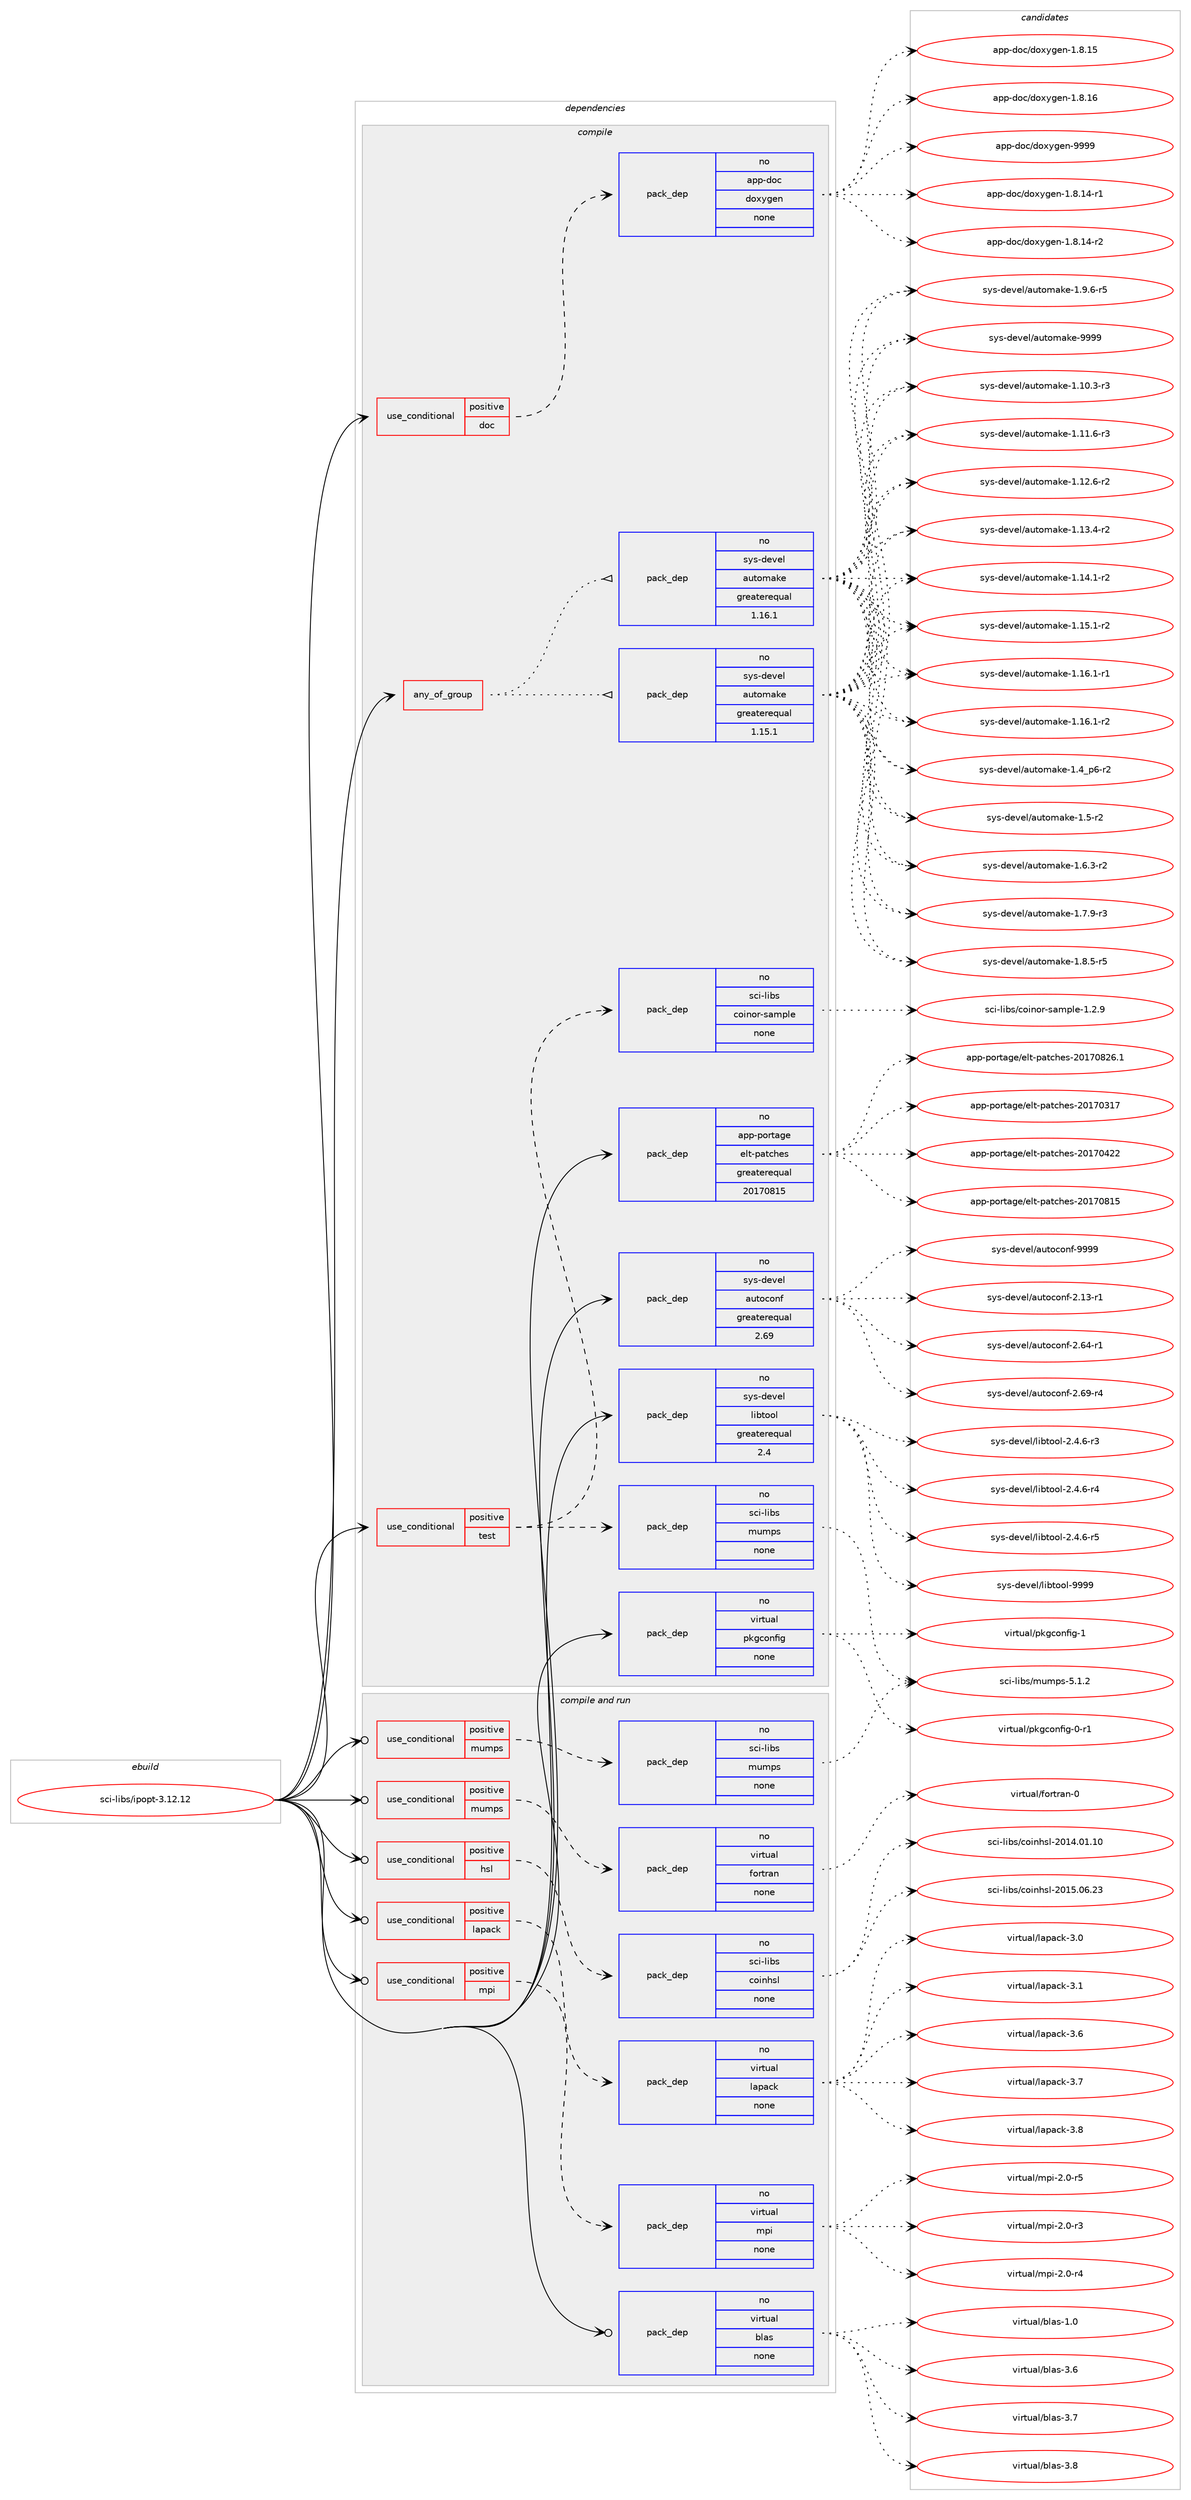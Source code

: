 digraph prolog {

# *************
# Graph options
# *************

newrank=true;
concentrate=true;
compound=true;
graph [rankdir=LR,fontname=Helvetica,fontsize=10,ranksep=1.5];#, ranksep=2.5, nodesep=0.2];
edge  [arrowhead=vee];
node  [fontname=Helvetica,fontsize=10];

# **********
# The ebuild
# **********

subgraph cluster_leftcol {
color=gray;
rank=same;
label=<<i>ebuild</i>>;
id [label="sci-libs/ipopt-3.12.12", color=red, width=4, href="../sci-libs/ipopt-3.12.12.svg"];
}

# ****************
# The dependencies
# ****************

subgraph cluster_midcol {
color=gray;
label=<<i>dependencies</i>>;
subgraph cluster_compile {
fillcolor="#eeeeee";
style=filled;
label=<<i>compile</i>>;
subgraph any14632 {
dependency857377 [label=<<TABLE BORDER="0" CELLBORDER="1" CELLSPACING="0" CELLPADDING="4"><TR><TD CELLPADDING="10">any_of_group</TD></TR></TABLE>>, shape=none, color=red];subgraph pack634071 {
dependency857378 [label=<<TABLE BORDER="0" CELLBORDER="1" CELLSPACING="0" CELLPADDING="4" WIDTH="220"><TR><TD ROWSPAN="6" CELLPADDING="30">pack_dep</TD></TR><TR><TD WIDTH="110">no</TD></TR><TR><TD>sys-devel</TD></TR><TR><TD>automake</TD></TR><TR><TD>greaterequal</TD></TR><TR><TD>1.16.1</TD></TR></TABLE>>, shape=none, color=blue];
}
dependency857377:e -> dependency857378:w [weight=20,style="dotted",arrowhead="oinv"];
subgraph pack634072 {
dependency857379 [label=<<TABLE BORDER="0" CELLBORDER="1" CELLSPACING="0" CELLPADDING="4" WIDTH="220"><TR><TD ROWSPAN="6" CELLPADDING="30">pack_dep</TD></TR><TR><TD WIDTH="110">no</TD></TR><TR><TD>sys-devel</TD></TR><TR><TD>automake</TD></TR><TR><TD>greaterequal</TD></TR><TR><TD>1.15.1</TD></TR></TABLE>>, shape=none, color=blue];
}
dependency857377:e -> dependency857379:w [weight=20,style="dotted",arrowhead="oinv"];
}
id:e -> dependency857377:w [weight=20,style="solid",arrowhead="vee"];
subgraph cond208165 {
dependency857380 [label=<<TABLE BORDER="0" CELLBORDER="1" CELLSPACING="0" CELLPADDING="4"><TR><TD ROWSPAN="3" CELLPADDING="10">use_conditional</TD></TR><TR><TD>positive</TD></TR><TR><TD>doc</TD></TR></TABLE>>, shape=none, color=red];
subgraph pack634073 {
dependency857381 [label=<<TABLE BORDER="0" CELLBORDER="1" CELLSPACING="0" CELLPADDING="4" WIDTH="220"><TR><TD ROWSPAN="6" CELLPADDING="30">pack_dep</TD></TR><TR><TD WIDTH="110">no</TD></TR><TR><TD>app-doc</TD></TR><TR><TD>doxygen</TD></TR><TR><TD>none</TD></TR><TR><TD></TD></TR></TABLE>>, shape=none, color=blue];
}
dependency857380:e -> dependency857381:w [weight=20,style="dashed",arrowhead="vee"];
}
id:e -> dependency857380:w [weight=20,style="solid",arrowhead="vee"];
subgraph cond208166 {
dependency857382 [label=<<TABLE BORDER="0" CELLBORDER="1" CELLSPACING="0" CELLPADDING="4"><TR><TD ROWSPAN="3" CELLPADDING="10">use_conditional</TD></TR><TR><TD>positive</TD></TR><TR><TD>test</TD></TR></TABLE>>, shape=none, color=red];
subgraph pack634074 {
dependency857383 [label=<<TABLE BORDER="0" CELLBORDER="1" CELLSPACING="0" CELLPADDING="4" WIDTH="220"><TR><TD ROWSPAN="6" CELLPADDING="30">pack_dep</TD></TR><TR><TD WIDTH="110">no</TD></TR><TR><TD>sci-libs</TD></TR><TR><TD>coinor-sample</TD></TR><TR><TD>none</TD></TR><TR><TD></TD></TR></TABLE>>, shape=none, color=blue];
}
dependency857382:e -> dependency857383:w [weight=20,style="dashed",arrowhead="vee"];
subgraph pack634075 {
dependency857384 [label=<<TABLE BORDER="0" CELLBORDER="1" CELLSPACING="0" CELLPADDING="4" WIDTH="220"><TR><TD ROWSPAN="6" CELLPADDING="30">pack_dep</TD></TR><TR><TD WIDTH="110">no</TD></TR><TR><TD>sci-libs</TD></TR><TR><TD>mumps</TD></TR><TR><TD>none</TD></TR><TR><TD></TD></TR></TABLE>>, shape=none, color=blue];
}
dependency857382:e -> dependency857384:w [weight=20,style="dashed",arrowhead="vee"];
}
id:e -> dependency857382:w [weight=20,style="solid",arrowhead="vee"];
subgraph pack634076 {
dependency857385 [label=<<TABLE BORDER="0" CELLBORDER="1" CELLSPACING="0" CELLPADDING="4" WIDTH="220"><TR><TD ROWSPAN="6" CELLPADDING="30">pack_dep</TD></TR><TR><TD WIDTH="110">no</TD></TR><TR><TD>app-portage</TD></TR><TR><TD>elt-patches</TD></TR><TR><TD>greaterequal</TD></TR><TR><TD>20170815</TD></TR></TABLE>>, shape=none, color=blue];
}
id:e -> dependency857385:w [weight=20,style="solid",arrowhead="vee"];
subgraph pack634077 {
dependency857386 [label=<<TABLE BORDER="0" CELLBORDER="1" CELLSPACING="0" CELLPADDING="4" WIDTH="220"><TR><TD ROWSPAN="6" CELLPADDING="30">pack_dep</TD></TR><TR><TD WIDTH="110">no</TD></TR><TR><TD>sys-devel</TD></TR><TR><TD>autoconf</TD></TR><TR><TD>greaterequal</TD></TR><TR><TD>2.69</TD></TR></TABLE>>, shape=none, color=blue];
}
id:e -> dependency857386:w [weight=20,style="solid",arrowhead="vee"];
subgraph pack634078 {
dependency857387 [label=<<TABLE BORDER="0" CELLBORDER="1" CELLSPACING="0" CELLPADDING="4" WIDTH="220"><TR><TD ROWSPAN="6" CELLPADDING="30">pack_dep</TD></TR><TR><TD WIDTH="110">no</TD></TR><TR><TD>sys-devel</TD></TR><TR><TD>libtool</TD></TR><TR><TD>greaterequal</TD></TR><TR><TD>2.4</TD></TR></TABLE>>, shape=none, color=blue];
}
id:e -> dependency857387:w [weight=20,style="solid",arrowhead="vee"];
subgraph pack634079 {
dependency857388 [label=<<TABLE BORDER="0" CELLBORDER="1" CELLSPACING="0" CELLPADDING="4" WIDTH="220"><TR><TD ROWSPAN="6" CELLPADDING="30">pack_dep</TD></TR><TR><TD WIDTH="110">no</TD></TR><TR><TD>virtual</TD></TR><TR><TD>pkgconfig</TD></TR><TR><TD>none</TD></TR><TR><TD></TD></TR></TABLE>>, shape=none, color=blue];
}
id:e -> dependency857388:w [weight=20,style="solid",arrowhead="vee"];
}
subgraph cluster_compileandrun {
fillcolor="#eeeeee";
style=filled;
label=<<i>compile and run</i>>;
subgraph cond208167 {
dependency857389 [label=<<TABLE BORDER="0" CELLBORDER="1" CELLSPACING="0" CELLPADDING="4"><TR><TD ROWSPAN="3" CELLPADDING="10">use_conditional</TD></TR><TR><TD>positive</TD></TR><TR><TD>hsl</TD></TR></TABLE>>, shape=none, color=red];
subgraph pack634080 {
dependency857390 [label=<<TABLE BORDER="0" CELLBORDER="1" CELLSPACING="0" CELLPADDING="4" WIDTH="220"><TR><TD ROWSPAN="6" CELLPADDING="30">pack_dep</TD></TR><TR><TD WIDTH="110">no</TD></TR><TR><TD>sci-libs</TD></TR><TR><TD>coinhsl</TD></TR><TR><TD>none</TD></TR><TR><TD></TD></TR></TABLE>>, shape=none, color=blue];
}
dependency857389:e -> dependency857390:w [weight=20,style="dashed",arrowhead="vee"];
}
id:e -> dependency857389:w [weight=20,style="solid",arrowhead="odotvee"];
subgraph cond208168 {
dependency857391 [label=<<TABLE BORDER="0" CELLBORDER="1" CELLSPACING="0" CELLPADDING="4"><TR><TD ROWSPAN="3" CELLPADDING="10">use_conditional</TD></TR><TR><TD>positive</TD></TR><TR><TD>lapack</TD></TR></TABLE>>, shape=none, color=red];
subgraph pack634081 {
dependency857392 [label=<<TABLE BORDER="0" CELLBORDER="1" CELLSPACING="0" CELLPADDING="4" WIDTH="220"><TR><TD ROWSPAN="6" CELLPADDING="30">pack_dep</TD></TR><TR><TD WIDTH="110">no</TD></TR><TR><TD>virtual</TD></TR><TR><TD>lapack</TD></TR><TR><TD>none</TD></TR><TR><TD></TD></TR></TABLE>>, shape=none, color=blue];
}
dependency857391:e -> dependency857392:w [weight=20,style="dashed",arrowhead="vee"];
}
id:e -> dependency857391:w [weight=20,style="solid",arrowhead="odotvee"];
subgraph cond208169 {
dependency857393 [label=<<TABLE BORDER="0" CELLBORDER="1" CELLSPACING="0" CELLPADDING="4"><TR><TD ROWSPAN="3" CELLPADDING="10">use_conditional</TD></TR><TR><TD>positive</TD></TR><TR><TD>mpi</TD></TR></TABLE>>, shape=none, color=red];
subgraph pack634082 {
dependency857394 [label=<<TABLE BORDER="0" CELLBORDER="1" CELLSPACING="0" CELLPADDING="4" WIDTH="220"><TR><TD ROWSPAN="6" CELLPADDING="30">pack_dep</TD></TR><TR><TD WIDTH="110">no</TD></TR><TR><TD>virtual</TD></TR><TR><TD>mpi</TD></TR><TR><TD>none</TD></TR><TR><TD></TD></TR></TABLE>>, shape=none, color=blue];
}
dependency857393:e -> dependency857394:w [weight=20,style="dashed",arrowhead="vee"];
}
id:e -> dependency857393:w [weight=20,style="solid",arrowhead="odotvee"];
subgraph cond208170 {
dependency857395 [label=<<TABLE BORDER="0" CELLBORDER="1" CELLSPACING="0" CELLPADDING="4"><TR><TD ROWSPAN="3" CELLPADDING="10">use_conditional</TD></TR><TR><TD>positive</TD></TR><TR><TD>mumps</TD></TR></TABLE>>, shape=none, color=red];
subgraph pack634083 {
dependency857396 [label=<<TABLE BORDER="0" CELLBORDER="1" CELLSPACING="0" CELLPADDING="4" WIDTH="220"><TR><TD ROWSPAN="6" CELLPADDING="30">pack_dep</TD></TR><TR><TD WIDTH="110">no</TD></TR><TR><TD>sci-libs</TD></TR><TR><TD>mumps</TD></TR><TR><TD>none</TD></TR><TR><TD></TD></TR></TABLE>>, shape=none, color=blue];
}
dependency857395:e -> dependency857396:w [weight=20,style="dashed",arrowhead="vee"];
}
id:e -> dependency857395:w [weight=20,style="solid",arrowhead="odotvee"];
subgraph cond208171 {
dependency857397 [label=<<TABLE BORDER="0" CELLBORDER="1" CELLSPACING="0" CELLPADDING="4"><TR><TD ROWSPAN="3" CELLPADDING="10">use_conditional</TD></TR><TR><TD>positive</TD></TR><TR><TD>mumps</TD></TR></TABLE>>, shape=none, color=red];
subgraph pack634084 {
dependency857398 [label=<<TABLE BORDER="0" CELLBORDER="1" CELLSPACING="0" CELLPADDING="4" WIDTH="220"><TR><TD ROWSPAN="6" CELLPADDING="30">pack_dep</TD></TR><TR><TD WIDTH="110">no</TD></TR><TR><TD>virtual</TD></TR><TR><TD>fortran</TD></TR><TR><TD>none</TD></TR><TR><TD></TD></TR></TABLE>>, shape=none, color=blue];
}
dependency857397:e -> dependency857398:w [weight=20,style="dashed",arrowhead="vee"];
}
id:e -> dependency857397:w [weight=20,style="solid",arrowhead="odotvee"];
subgraph pack634085 {
dependency857399 [label=<<TABLE BORDER="0" CELLBORDER="1" CELLSPACING="0" CELLPADDING="4" WIDTH="220"><TR><TD ROWSPAN="6" CELLPADDING="30">pack_dep</TD></TR><TR><TD WIDTH="110">no</TD></TR><TR><TD>virtual</TD></TR><TR><TD>blas</TD></TR><TR><TD>none</TD></TR><TR><TD></TD></TR></TABLE>>, shape=none, color=blue];
}
id:e -> dependency857399:w [weight=20,style="solid",arrowhead="odotvee"];
}
subgraph cluster_run {
fillcolor="#eeeeee";
style=filled;
label=<<i>run</i>>;
}
}

# **************
# The candidates
# **************

subgraph cluster_choices {
rank=same;
color=gray;
label=<<i>candidates</i>>;

subgraph choice634071 {
color=black;
nodesep=1;
choice11512111545100101118101108479711711611110997107101454946494846514511451 [label="sys-devel/automake-1.10.3-r3", color=red, width=4,href="../sys-devel/automake-1.10.3-r3.svg"];
choice11512111545100101118101108479711711611110997107101454946494946544511451 [label="sys-devel/automake-1.11.6-r3", color=red, width=4,href="../sys-devel/automake-1.11.6-r3.svg"];
choice11512111545100101118101108479711711611110997107101454946495046544511450 [label="sys-devel/automake-1.12.6-r2", color=red, width=4,href="../sys-devel/automake-1.12.6-r2.svg"];
choice11512111545100101118101108479711711611110997107101454946495146524511450 [label="sys-devel/automake-1.13.4-r2", color=red, width=4,href="../sys-devel/automake-1.13.4-r2.svg"];
choice11512111545100101118101108479711711611110997107101454946495246494511450 [label="sys-devel/automake-1.14.1-r2", color=red, width=4,href="../sys-devel/automake-1.14.1-r2.svg"];
choice11512111545100101118101108479711711611110997107101454946495346494511450 [label="sys-devel/automake-1.15.1-r2", color=red, width=4,href="../sys-devel/automake-1.15.1-r2.svg"];
choice11512111545100101118101108479711711611110997107101454946495446494511449 [label="sys-devel/automake-1.16.1-r1", color=red, width=4,href="../sys-devel/automake-1.16.1-r1.svg"];
choice11512111545100101118101108479711711611110997107101454946495446494511450 [label="sys-devel/automake-1.16.1-r2", color=red, width=4,href="../sys-devel/automake-1.16.1-r2.svg"];
choice115121115451001011181011084797117116111109971071014549465295112544511450 [label="sys-devel/automake-1.4_p6-r2", color=red, width=4,href="../sys-devel/automake-1.4_p6-r2.svg"];
choice11512111545100101118101108479711711611110997107101454946534511450 [label="sys-devel/automake-1.5-r2", color=red, width=4,href="../sys-devel/automake-1.5-r2.svg"];
choice115121115451001011181011084797117116111109971071014549465446514511450 [label="sys-devel/automake-1.6.3-r2", color=red, width=4,href="../sys-devel/automake-1.6.3-r2.svg"];
choice115121115451001011181011084797117116111109971071014549465546574511451 [label="sys-devel/automake-1.7.9-r3", color=red, width=4,href="../sys-devel/automake-1.7.9-r3.svg"];
choice115121115451001011181011084797117116111109971071014549465646534511453 [label="sys-devel/automake-1.8.5-r5", color=red, width=4,href="../sys-devel/automake-1.8.5-r5.svg"];
choice115121115451001011181011084797117116111109971071014549465746544511453 [label="sys-devel/automake-1.9.6-r5", color=red, width=4,href="../sys-devel/automake-1.9.6-r5.svg"];
choice115121115451001011181011084797117116111109971071014557575757 [label="sys-devel/automake-9999", color=red, width=4,href="../sys-devel/automake-9999.svg"];
dependency857378:e -> choice11512111545100101118101108479711711611110997107101454946494846514511451:w [style=dotted,weight="100"];
dependency857378:e -> choice11512111545100101118101108479711711611110997107101454946494946544511451:w [style=dotted,weight="100"];
dependency857378:e -> choice11512111545100101118101108479711711611110997107101454946495046544511450:w [style=dotted,weight="100"];
dependency857378:e -> choice11512111545100101118101108479711711611110997107101454946495146524511450:w [style=dotted,weight="100"];
dependency857378:e -> choice11512111545100101118101108479711711611110997107101454946495246494511450:w [style=dotted,weight="100"];
dependency857378:e -> choice11512111545100101118101108479711711611110997107101454946495346494511450:w [style=dotted,weight="100"];
dependency857378:e -> choice11512111545100101118101108479711711611110997107101454946495446494511449:w [style=dotted,weight="100"];
dependency857378:e -> choice11512111545100101118101108479711711611110997107101454946495446494511450:w [style=dotted,weight="100"];
dependency857378:e -> choice115121115451001011181011084797117116111109971071014549465295112544511450:w [style=dotted,weight="100"];
dependency857378:e -> choice11512111545100101118101108479711711611110997107101454946534511450:w [style=dotted,weight="100"];
dependency857378:e -> choice115121115451001011181011084797117116111109971071014549465446514511450:w [style=dotted,weight="100"];
dependency857378:e -> choice115121115451001011181011084797117116111109971071014549465546574511451:w [style=dotted,weight="100"];
dependency857378:e -> choice115121115451001011181011084797117116111109971071014549465646534511453:w [style=dotted,weight="100"];
dependency857378:e -> choice115121115451001011181011084797117116111109971071014549465746544511453:w [style=dotted,weight="100"];
dependency857378:e -> choice115121115451001011181011084797117116111109971071014557575757:w [style=dotted,weight="100"];
}
subgraph choice634072 {
color=black;
nodesep=1;
choice11512111545100101118101108479711711611110997107101454946494846514511451 [label="sys-devel/automake-1.10.3-r3", color=red, width=4,href="../sys-devel/automake-1.10.3-r3.svg"];
choice11512111545100101118101108479711711611110997107101454946494946544511451 [label="sys-devel/automake-1.11.6-r3", color=red, width=4,href="../sys-devel/automake-1.11.6-r3.svg"];
choice11512111545100101118101108479711711611110997107101454946495046544511450 [label="sys-devel/automake-1.12.6-r2", color=red, width=4,href="../sys-devel/automake-1.12.6-r2.svg"];
choice11512111545100101118101108479711711611110997107101454946495146524511450 [label="sys-devel/automake-1.13.4-r2", color=red, width=4,href="../sys-devel/automake-1.13.4-r2.svg"];
choice11512111545100101118101108479711711611110997107101454946495246494511450 [label="sys-devel/automake-1.14.1-r2", color=red, width=4,href="../sys-devel/automake-1.14.1-r2.svg"];
choice11512111545100101118101108479711711611110997107101454946495346494511450 [label="sys-devel/automake-1.15.1-r2", color=red, width=4,href="../sys-devel/automake-1.15.1-r2.svg"];
choice11512111545100101118101108479711711611110997107101454946495446494511449 [label="sys-devel/automake-1.16.1-r1", color=red, width=4,href="../sys-devel/automake-1.16.1-r1.svg"];
choice11512111545100101118101108479711711611110997107101454946495446494511450 [label="sys-devel/automake-1.16.1-r2", color=red, width=4,href="../sys-devel/automake-1.16.1-r2.svg"];
choice115121115451001011181011084797117116111109971071014549465295112544511450 [label="sys-devel/automake-1.4_p6-r2", color=red, width=4,href="../sys-devel/automake-1.4_p6-r2.svg"];
choice11512111545100101118101108479711711611110997107101454946534511450 [label="sys-devel/automake-1.5-r2", color=red, width=4,href="../sys-devel/automake-1.5-r2.svg"];
choice115121115451001011181011084797117116111109971071014549465446514511450 [label="sys-devel/automake-1.6.3-r2", color=red, width=4,href="../sys-devel/automake-1.6.3-r2.svg"];
choice115121115451001011181011084797117116111109971071014549465546574511451 [label="sys-devel/automake-1.7.9-r3", color=red, width=4,href="../sys-devel/automake-1.7.9-r3.svg"];
choice115121115451001011181011084797117116111109971071014549465646534511453 [label="sys-devel/automake-1.8.5-r5", color=red, width=4,href="../sys-devel/automake-1.8.5-r5.svg"];
choice115121115451001011181011084797117116111109971071014549465746544511453 [label="sys-devel/automake-1.9.6-r5", color=red, width=4,href="../sys-devel/automake-1.9.6-r5.svg"];
choice115121115451001011181011084797117116111109971071014557575757 [label="sys-devel/automake-9999", color=red, width=4,href="../sys-devel/automake-9999.svg"];
dependency857379:e -> choice11512111545100101118101108479711711611110997107101454946494846514511451:w [style=dotted,weight="100"];
dependency857379:e -> choice11512111545100101118101108479711711611110997107101454946494946544511451:w [style=dotted,weight="100"];
dependency857379:e -> choice11512111545100101118101108479711711611110997107101454946495046544511450:w [style=dotted,weight="100"];
dependency857379:e -> choice11512111545100101118101108479711711611110997107101454946495146524511450:w [style=dotted,weight="100"];
dependency857379:e -> choice11512111545100101118101108479711711611110997107101454946495246494511450:w [style=dotted,weight="100"];
dependency857379:e -> choice11512111545100101118101108479711711611110997107101454946495346494511450:w [style=dotted,weight="100"];
dependency857379:e -> choice11512111545100101118101108479711711611110997107101454946495446494511449:w [style=dotted,weight="100"];
dependency857379:e -> choice11512111545100101118101108479711711611110997107101454946495446494511450:w [style=dotted,weight="100"];
dependency857379:e -> choice115121115451001011181011084797117116111109971071014549465295112544511450:w [style=dotted,weight="100"];
dependency857379:e -> choice11512111545100101118101108479711711611110997107101454946534511450:w [style=dotted,weight="100"];
dependency857379:e -> choice115121115451001011181011084797117116111109971071014549465446514511450:w [style=dotted,weight="100"];
dependency857379:e -> choice115121115451001011181011084797117116111109971071014549465546574511451:w [style=dotted,weight="100"];
dependency857379:e -> choice115121115451001011181011084797117116111109971071014549465646534511453:w [style=dotted,weight="100"];
dependency857379:e -> choice115121115451001011181011084797117116111109971071014549465746544511453:w [style=dotted,weight="100"];
dependency857379:e -> choice115121115451001011181011084797117116111109971071014557575757:w [style=dotted,weight="100"];
}
subgraph choice634073 {
color=black;
nodesep=1;
choice97112112451001119947100111120121103101110454946564649524511449 [label="app-doc/doxygen-1.8.14-r1", color=red, width=4,href="../app-doc/doxygen-1.8.14-r1.svg"];
choice97112112451001119947100111120121103101110454946564649524511450 [label="app-doc/doxygen-1.8.14-r2", color=red, width=4,href="../app-doc/doxygen-1.8.14-r2.svg"];
choice9711211245100111994710011112012110310111045494656464953 [label="app-doc/doxygen-1.8.15", color=red, width=4,href="../app-doc/doxygen-1.8.15.svg"];
choice9711211245100111994710011112012110310111045494656464954 [label="app-doc/doxygen-1.8.16", color=red, width=4,href="../app-doc/doxygen-1.8.16.svg"];
choice971121124510011199471001111201211031011104557575757 [label="app-doc/doxygen-9999", color=red, width=4,href="../app-doc/doxygen-9999.svg"];
dependency857381:e -> choice97112112451001119947100111120121103101110454946564649524511449:w [style=dotted,weight="100"];
dependency857381:e -> choice97112112451001119947100111120121103101110454946564649524511450:w [style=dotted,weight="100"];
dependency857381:e -> choice9711211245100111994710011112012110310111045494656464953:w [style=dotted,weight="100"];
dependency857381:e -> choice9711211245100111994710011112012110310111045494656464954:w [style=dotted,weight="100"];
dependency857381:e -> choice971121124510011199471001111201211031011104557575757:w [style=dotted,weight="100"];
}
subgraph choice634074 {
color=black;
nodesep=1;
choice11599105451081059811547991111051101111144511597109112108101454946504657 [label="sci-libs/coinor-sample-1.2.9", color=red, width=4,href="../sci-libs/coinor-sample-1.2.9.svg"];
dependency857383:e -> choice11599105451081059811547991111051101111144511597109112108101454946504657:w [style=dotted,weight="100"];
}
subgraph choice634075 {
color=black;
nodesep=1;
choice11599105451081059811547109117109112115455346494650 [label="sci-libs/mumps-5.1.2", color=red, width=4,href="../sci-libs/mumps-5.1.2.svg"];
dependency857384:e -> choice11599105451081059811547109117109112115455346494650:w [style=dotted,weight="100"];
}
subgraph choice634076 {
color=black;
nodesep=1;
choice97112112451121111141169710310147101108116451129711699104101115455048495548514955 [label="app-portage/elt-patches-20170317", color=red, width=4,href="../app-portage/elt-patches-20170317.svg"];
choice97112112451121111141169710310147101108116451129711699104101115455048495548525050 [label="app-portage/elt-patches-20170422", color=red, width=4,href="../app-portage/elt-patches-20170422.svg"];
choice97112112451121111141169710310147101108116451129711699104101115455048495548564953 [label="app-portage/elt-patches-20170815", color=red, width=4,href="../app-portage/elt-patches-20170815.svg"];
choice971121124511211111411697103101471011081164511297116991041011154550484955485650544649 [label="app-portage/elt-patches-20170826.1", color=red, width=4,href="../app-portage/elt-patches-20170826.1.svg"];
dependency857385:e -> choice97112112451121111141169710310147101108116451129711699104101115455048495548514955:w [style=dotted,weight="100"];
dependency857385:e -> choice97112112451121111141169710310147101108116451129711699104101115455048495548525050:w [style=dotted,weight="100"];
dependency857385:e -> choice97112112451121111141169710310147101108116451129711699104101115455048495548564953:w [style=dotted,weight="100"];
dependency857385:e -> choice971121124511211111411697103101471011081164511297116991041011154550484955485650544649:w [style=dotted,weight="100"];
}
subgraph choice634077 {
color=black;
nodesep=1;
choice1151211154510010111810110847971171161119911111010245504649514511449 [label="sys-devel/autoconf-2.13-r1", color=red, width=4,href="../sys-devel/autoconf-2.13-r1.svg"];
choice1151211154510010111810110847971171161119911111010245504654524511449 [label="sys-devel/autoconf-2.64-r1", color=red, width=4,href="../sys-devel/autoconf-2.64-r1.svg"];
choice1151211154510010111810110847971171161119911111010245504654574511452 [label="sys-devel/autoconf-2.69-r4", color=red, width=4,href="../sys-devel/autoconf-2.69-r4.svg"];
choice115121115451001011181011084797117116111991111101024557575757 [label="sys-devel/autoconf-9999", color=red, width=4,href="../sys-devel/autoconf-9999.svg"];
dependency857386:e -> choice1151211154510010111810110847971171161119911111010245504649514511449:w [style=dotted,weight="100"];
dependency857386:e -> choice1151211154510010111810110847971171161119911111010245504654524511449:w [style=dotted,weight="100"];
dependency857386:e -> choice1151211154510010111810110847971171161119911111010245504654574511452:w [style=dotted,weight="100"];
dependency857386:e -> choice115121115451001011181011084797117116111991111101024557575757:w [style=dotted,weight="100"];
}
subgraph choice634078 {
color=black;
nodesep=1;
choice1151211154510010111810110847108105981161111111084550465246544511451 [label="sys-devel/libtool-2.4.6-r3", color=red, width=4,href="../sys-devel/libtool-2.4.6-r3.svg"];
choice1151211154510010111810110847108105981161111111084550465246544511452 [label="sys-devel/libtool-2.4.6-r4", color=red, width=4,href="../sys-devel/libtool-2.4.6-r4.svg"];
choice1151211154510010111810110847108105981161111111084550465246544511453 [label="sys-devel/libtool-2.4.6-r5", color=red, width=4,href="../sys-devel/libtool-2.4.6-r5.svg"];
choice1151211154510010111810110847108105981161111111084557575757 [label="sys-devel/libtool-9999", color=red, width=4,href="../sys-devel/libtool-9999.svg"];
dependency857387:e -> choice1151211154510010111810110847108105981161111111084550465246544511451:w [style=dotted,weight="100"];
dependency857387:e -> choice1151211154510010111810110847108105981161111111084550465246544511452:w [style=dotted,weight="100"];
dependency857387:e -> choice1151211154510010111810110847108105981161111111084550465246544511453:w [style=dotted,weight="100"];
dependency857387:e -> choice1151211154510010111810110847108105981161111111084557575757:w [style=dotted,weight="100"];
}
subgraph choice634079 {
color=black;
nodesep=1;
choice11810511411611797108471121071039911111010210510345484511449 [label="virtual/pkgconfig-0-r1", color=red, width=4,href="../virtual/pkgconfig-0-r1.svg"];
choice1181051141161179710847112107103991111101021051034549 [label="virtual/pkgconfig-1", color=red, width=4,href="../virtual/pkgconfig-1.svg"];
dependency857388:e -> choice11810511411611797108471121071039911111010210510345484511449:w [style=dotted,weight="100"];
dependency857388:e -> choice1181051141161179710847112107103991111101021051034549:w [style=dotted,weight="100"];
}
subgraph choice634080 {
color=black;
nodesep=1;
choice11599105451081059811547991111051101041151084550484952464849464948 [label="sci-libs/coinhsl-2014.01.10", color=red, width=4,href="../sci-libs/coinhsl-2014.01.10.svg"];
choice11599105451081059811547991111051101041151084550484953464854465051 [label="sci-libs/coinhsl-2015.06.23", color=red, width=4,href="../sci-libs/coinhsl-2015.06.23.svg"];
dependency857390:e -> choice11599105451081059811547991111051101041151084550484952464849464948:w [style=dotted,weight="100"];
dependency857390:e -> choice11599105451081059811547991111051101041151084550484953464854465051:w [style=dotted,weight="100"];
}
subgraph choice634081 {
color=black;
nodesep=1;
choice118105114116117971084710897112979910745514648 [label="virtual/lapack-3.0", color=red, width=4,href="../virtual/lapack-3.0.svg"];
choice118105114116117971084710897112979910745514649 [label="virtual/lapack-3.1", color=red, width=4,href="../virtual/lapack-3.1.svg"];
choice118105114116117971084710897112979910745514654 [label="virtual/lapack-3.6", color=red, width=4,href="../virtual/lapack-3.6.svg"];
choice118105114116117971084710897112979910745514655 [label="virtual/lapack-3.7", color=red, width=4,href="../virtual/lapack-3.7.svg"];
choice118105114116117971084710897112979910745514656 [label="virtual/lapack-3.8", color=red, width=4,href="../virtual/lapack-3.8.svg"];
dependency857392:e -> choice118105114116117971084710897112979910745514648:w [style=dotted,weight="100"];
dependency857392:e -> choice118105114116117971084710897112979910745514649:w [style=dotted,weight="100"];
dependency857392:e -> choice118105114116117971084710897112979910745514654:w [style=dotted,weight="100"];
dependency857392:e -> choice118105114116117971084710897112979910745514655:w [style=dotted,weight="100"];
dependency857392:e -> choice118105114116117971084710897112979910745514656:w [style=dotted,weight="100"];
}
subgraph choice634082 {
color=black;
nodesep=1;
choice1181051141161179710847109112105455046484511451 [label="virtual/mpi-2.0-r3", color=red, width=4,href="../virtual/mpi-2.0-r3.svg"];
choice1181051141161179710847109112105455046484511452 [label="virtual/mpi-2.0-r4", color=red, width=4,href="../virtual/mpi-2.0-r4.svg"];
choice1181051141161179710847109112105455046484511453 [label="virtual/mpi-2.0-r5", color=red, width=4,href="../virtual/mpi-2.0-r5.svg"];
dependency857394:e -> choice1181051141161179710847109112105455046484511451:w [style=dotted,weight="100"];
dependency857394:e -> choice1181051141161179710847109112105455046484511452:w [style=dotted,weight="100"];
dependency857394:e -> choice1181051141161179710847109112105455046484511453:w [style=dotted,weight="100"];
}
subgraph choice634083 {
color=black;
nodesep=1;
choice11599105451081059811547109117109112115455346494650 [label="sci-libs/mumps-5.1.2", color=red, width=4,href="../sci-libs/mumps-5.1.2.svg"];
dependency857396:e -> choice11599105451081059811547109117109112115455346494650:w [style=dotted,weight="100"];
}
subgraph choice634084 {
color=black;
nodesep=1;
choice1181051141161179710847102111114116114971104548 [label="virtual/fortran-0", color=red, width=4,href="../virtual/fortran-0.svg"];
dependency857398:e -> choice1181051141161179710847102111114116114971104548:w [style=dotted,weight="100"];
}
subgraph choice634085 {
color=black;
nodesep=1;
choice1181051141161179710847981089711545494648 [label="virtual/blas-1.0", color=red, width=4,href="../virtual/blas-1.0.svg"];
choice1181051141161179710847981089711545514654 [label="virtual/blas-3.6", color=red, width=4,href="../virtual/blas-3.6.svg"];
choice1181051141161179710847981089711545514655 [label="virtual/blas-3.7", color=red, width=4,href="../virtual/blas-3.7.svg"];
choice1181051141161179710847981089711545514656 [label="virtual/blas-3.8", color=red, width=4,href="../virtual/blas-3.8.svg"];
dependency857399:e -> choice1181051141161179710847981089711545494648:w [style=dotted,weight="100"];
dependency857399:e -> choice1181051141161179710847981089711545514654:w [style=dotted,weight="100"];
dependency857399:e -> choice1181051141161179710847981089711545514655:w [style=dotted,weight="100"];
dependency857399:e -> choice1181051141161179710847981089711545514656:w [style=dotted,weight="100"];
}
}

}
